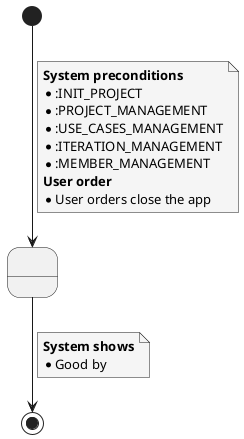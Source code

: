 @startuml

skinparam {
    NoteBackgroundColor #whiteSmoke
}

state 1 as " "

[*] --> 1
note on link
    <b>System preconditions</b>
    * :INIT_PROJECT
    * :PROJECT_MANAGEMENT
    * :USE_CASES_MANAGEMENT
    * :ITERATION_MANAGEMENT
    * :MEMBER_MANAGEMENT
    <b>User order</b>
    * User orders close the app
end note

1 --> [*]
    note on link
<b>System shows</b>
* Good by
end note
@enduml

